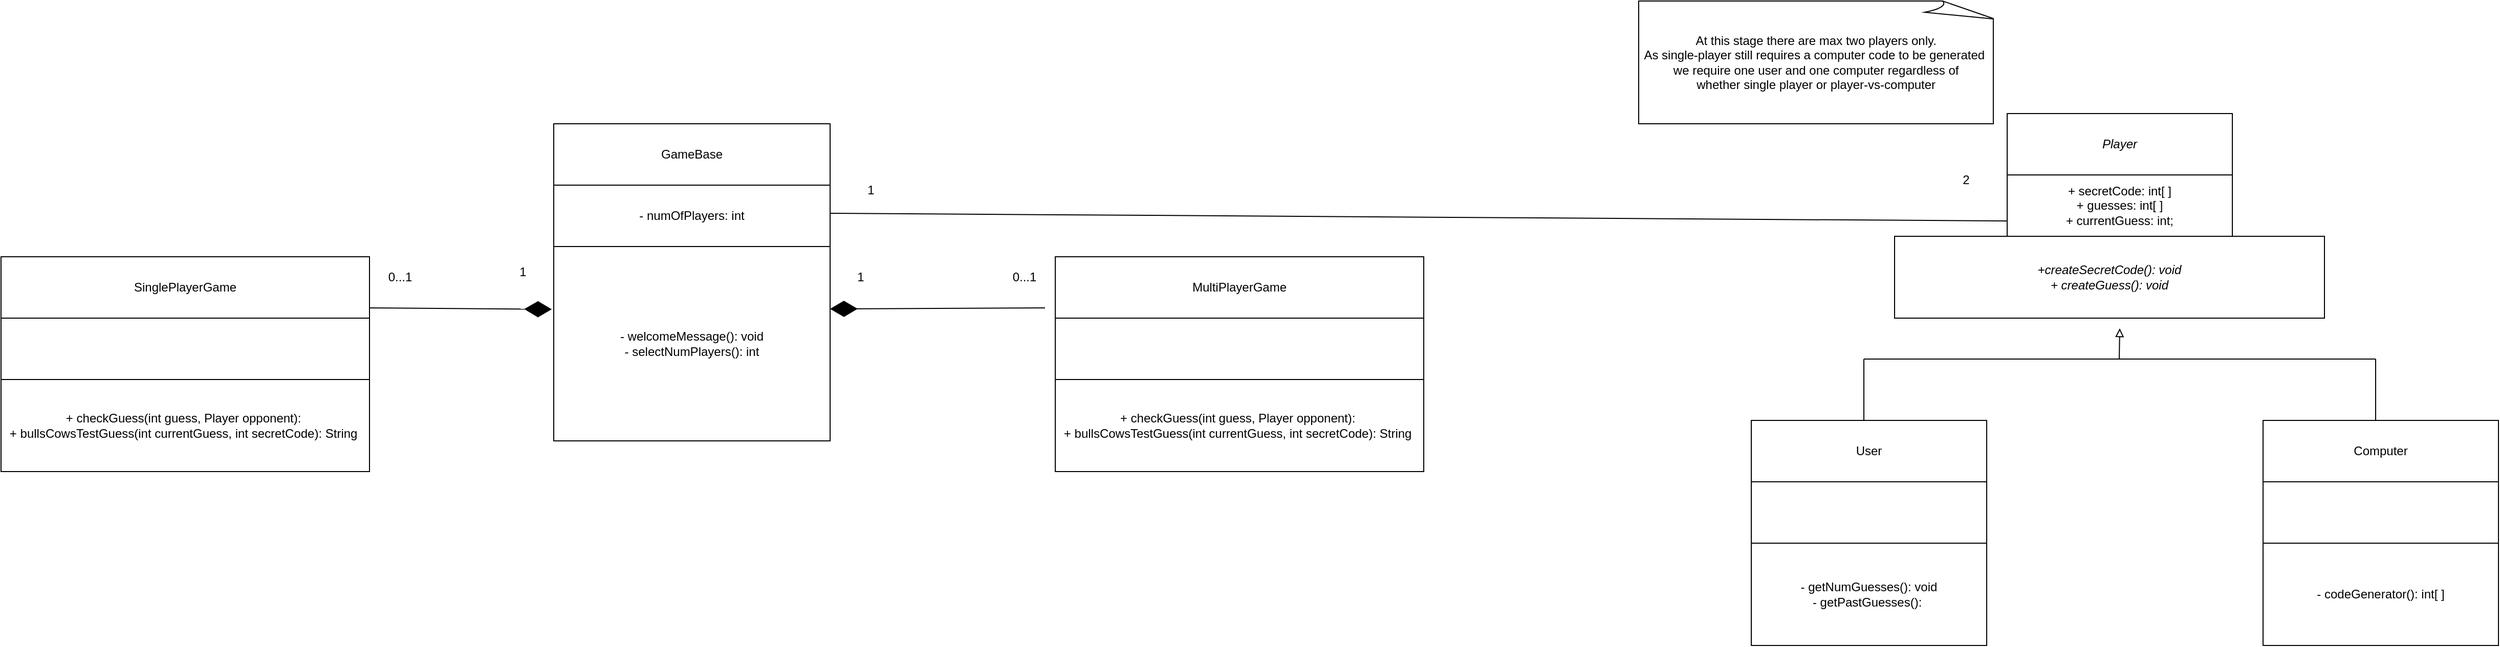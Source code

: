 <mxfile version="24.2.1" type="github">
  <diagram name="Page-1" id="k9EaVZVAbxrQNVvtNwEI">
    <mxGraphModel dx="4047" dy="2107" grid="1" gridSize="10" guides="1" tooltips="1" connect="1" arrows="1" fold="1" page="1" pageScale="1" pageWidth="827" pageHeight="1169" math="0" shadow="0">
      <root>
        <mxCell id="0" />
        <mxCell id="1" parent="0" />
        <mxCell id="YOF9pa97loRDRJes7WbL-1" value="&lt;i&gt;Player&lt;/i&gt;" style="rounded=0;whiteSpace=wrap;html=1;" parent="1" vertex="1">
          <mxGeometry x="330" y="30" width="220" height="60" as="geometry" />
        </mxCell>
        <mxCell id="YOF9pa97loRDRJes7WbL-3" value="+ secretCode: int[ ]&lt;div&gt;+ guesses: int[ ]&lt;/div&gt;&lt;div&gt;+ currentGuess: int;&lt;/div&gt;" style="rounded=0;whiteSpace=wrap;html=1;" parent="1" vertex="1">
          <mxGeometry x="330" y="90" width="220" height="60" as="geometry" />
        </mxCell>
        <mxCell id="YOF9pa97loRDRJes7WbL-4" value="&lt;div&gt;&lt;i&gt;+createSecretCode(): void&lt;/i&gt;&lt;/div&gt;&lt;div&gt;&lt;i&gt;+ createGuess(): void&lt;/i&gt;&lt;/div&gt;" style="rounded=0;whiteSpace=wrap;html=1;" parent="1" vertex="1">
          <mxGeometry x="220" y="150" width="420" height="80" as="geometry" />
        </mxCell>
        <mxCell id="YOF9pa97loRDRJes7WbL-10" value="" style="endArrow=none;html=1;rounded=0;" parent="1" edge="1">
          <mxGeometry width="50" height="50" relative="1" as="geometry">
            <mxPoint x="190" y="330" as="sourcePoint" />
            <mxPoint x="190" y="270" as="targetPoint" />
          </mxGeometry>
        </mxCell>
        <mxCell id="YOF9pa97loRDRJes7WbL-11" value="" style="endArrow=none;html=1;rounded=0;" parent="1" edge="1">
          <mxGeometry width="50" height="50" relative="1" as="geometry">
            <mxPoint x="190" y="270" as="sourcePoint" />
            <mxPoint x="440" y="270" as="targetPoint" />
          </mxGeometry>
        </mxCell>
        <mxCell id="YOF9pa97loRDRJes7WbL-12" value="" style="endArrow=none;html=1;rounded=0;" parent="1" edge="1">
          <mxGeometry width="50" height="50" relative="1" as="geometry">
            <mxPoint x="440" y="270" as="sourcePoint" />
            <mxPoint x="690" y="270" as="targetPoint" />
          </mxGeometry>
        </mxCell>
        <mxCell id="YOF9pa97loRDRJes7WbL-13" value="" style="endArrow=none;html=1;rounded=0;" parent="1" edge="1">
          <mxGeometry width="50" height="50" relative="1" as="geometry">
            <mxPoint x="690" y="330" as="sourcePoint" />
            <mxPoint x="690" y="270" as="targetPoint" />
          </mxGeometry>
        </mxCell>
        <mxCell id="YOF9pa97loRDRJes7WbL-14" value="" style="endArrow=block;html=1;rounded=0;endFill=0;" parent="1" edge="1">
          <mxGeometry width="50" height="50" relative="1" as="geometry">
            <mxPoint x="439.5" y="270" as="sourcePoint" />
            <mxPoint x="440" y="240" as="targetPoint" />
          </mxGeometry>
        </mxCell>
        <mxCell id="YOF9pa97loRDRJes7WbL-16" value="User" style="rounded=0;whiteSpace=wrap;html=1;" parent="1" vertex="1">
          <mxGeometry x="80" y="330" width="230" height="60" as="geometry" />
        </mxCell>
        <mxCell id="YOF9pa97loRDRJes7WbL-18" value="" style="rounded=0;whiteSpace=wrap;html=1;" parent="1" vertex="1">
          <mxGeometry x="80" y="390" width="230" height="60" as="geometry" />
        </mxCell>
        <mxCell id="YOF9pa97loRDRJes7WbL-20" value="- getNumGuesses(): void&lt;br&gt;&lt;div&gt;- getPastGuesses():&amp;nbsp;&lt;br&gt;&lt;/div&gt;" style="rounded=0;whiteSpace=wrap;html=1;" parent="1" vertex="1">
          <mxGeometry x="80" y="450" width="230" height="100" as="geometry" />
        </mxCell>
        <mxCell id="YOF9pa97loRDRJes7WbL-21" value="Computer" style="rounded=0;whiteSpace=wrap;html=1;" parent="1" vertex="1">
          <mxGeometry x="580" y="330" width="230" height="60" as="geometry" />
        </mxCell>
        <mxCell id="YOF9pa97loRDRJes7WbL-22" value="" style="rounded=0;whiteSpace=wrap;html=1;" parent="1" vertex="1">
          <mxGeometry x="580" y="390" width="230" height="60" as="geometry" />
        </mxCell>
        <mxCell id="YOF9pa97loRDRJes7WbL-23" value="- codeGenerator(): int[ ]" style="rounded=0;whiteSpace=wrap;html=1;" parent="1" vertex="1">
          <mxGeometry x="580" y="450" width="230" height="100" as="geometry" />
        </mxCell>
        <mxCell id="YOF9pa97loRDRJes7WbL-24" value="" style="endArrow=none;html=1;rounded=0;entryX=0;entryY=0.75;entryDx=0;entryDy=0;exitX=1;exitY=0.25;exitDx=0;exitDy=0;" parent="1" target="YOF9pa97loRDRJes7WbL-3" edge="1">
          <mxGeometry width="50" height="50" relative="1" as="geometry">
            <mxPoint x="-820" y="127.5" as="sourcePoint" />
            <mxPoint x="330.0" y="132.5" as="targetPoint" />
          </mxGeometry>
        </mxCell>
        <mxCell id="YOF9pa97loRDRJes7WbL-25" value="GameBase" style="rounded=0;whiteSpace=wrap;html=1;" parent="1" vertex="1">
          <mxGeometry x="-1090" y="40" width="270" height="60" as="geometry" />
        </mxCell>
        <mxCell id="YOF9pa97loRDRJes7WbL-26" value="&lt;div&gt;- numOfPlayers: int&lt;/div&gt;" style="rounded=0;whiteSpace=wrap;html=1;" parent="1" vertex="1">
          <mxGeometry x="-1090" y="100" width="270" height="60" as="geometry" />
        </mxCell>
        <mxCell id="YOF9pa97loRDRJes7WbL-27" value="&lt;div&gt;-&amp;nbsp;welcomeMessage(): void&lt;/div&gt;&lt;div&gt;- selectNumPlayers(): int&lt;/div&gt;" style="rounded=0;whiteSpace=wrap;html=1;" parent="1" vertex="1">
          <mxGeometry x="-1090" y="160" width="270" height="190" as="geometry" />
        </mxCell>
        <mxCell id="YOF9pa97loRDRJes7WbL-28" value="1" style="text;html=1;align=center;verticalAlign=middle;whiteSpace=wrap;rounded=0;" parent="1" vertex="1">
          <mxGeometry x="-810" y="90" width="60" height="30" as="geometry" />
        </mxCell>
        <mxCell id="YOF9pa97loRDRJes7WbL-30" value="2" style="text;html=1;align=center;verticalAlign=middle;whiteSpace=wrap;rounded=0;" parent="1" vertex="1">
          <mxGeometry x="260" y="80" width="60" height="30" as="geometry" />
        </mxCell>
        <mxCell id="hQRz_85s9rLfY9cLulfY-1" value="SinglePlayerGame" style="rounded=0;whiteSpace=wrap;html=1;" vertex="1" parent="1">
          <mxGeometry x="-1630" y="170" width="360" height="60" as="geometry" />
        </mxCell>
        <mxCell id="hQRz_85s9rLfY9cLulfY-2" value="" style="rounded=0;whiteSpace=wrap;html=1;" vertex="1" parent="1">
          <mxGeometry x="-1630" y="230" width="360" height="60" as="geometry" />
        </mxCell>
        <mxCell id="hQRz_85s9rLfY9cLulfY-3" value="&lt;div&gt;+ checkGuess(int guess, Player opponent):&amp;nbsp;&lt;/div&gt;&lt;div&gt;+ bullsCowsTestGuess(int currentGuess, int secretCode): String&amp;nbsp;&lt;/div&gt;" style="rounded=0;whiteSpace=wrap;html=1;" vertex="1" parent="1">
          <mxGeometry x="-1630" y="290" width="360" height="90" as="geometry" />
        </mxCell>
        <mxCell id="hQRz_85s9rLfY9cLulfY-4" value="MultiPlayerGame" style="rounded=0;whiteSpace=wrap;html=1;" vertex="1" parent="1">
          <mxGeometry x="-600" y="170" width="360" height="60" as="geometry" />
        </mxCell>
        <mxCell id="hQRz_85s9rLfY9cLulfY-5" value="" style="rounded=0;whiteSpace=wrap;html=1;" vertex="1" parent="1">
          <mxGeometry x="-600" y="230" width="360" height="60" as="geometry" />
        </mxCell>
        <mxCell id="hQRz_85s9rLfY9cLulfY-9" value="&lt;span style=&quot;white-space: nowrap;&quot;&gt;At this stage there are max two players only.&amp;nbsp;&lt;/span&gt;&lt;div&gt;&lt;span style=&quot;text-wrap: nowrap;&quot;&gt;As single-player still requires a computer code&lt;/span&gt;&lt;span style=&quot;white-space: nowrap;&quot;&gt;&amp;nbsp;to be generated&amp;nbsp;&lt;/span&gt;&lt;span style=&quot;white-space: nowrap;&quot;&gt;&amp;nbsp;&lt;/span&gt;&lt;/div&gt;&lt;div&gt;&lt;div style=&quot;white-space: nowrap;&quot;&gt;we require one user and one computer regardless of&amp;nbsp;&lt;/div&gt;&lt;div style=&quot;white-space: nowrap;&quot;&gt;whether single player or player-vs-computer&amp;nbsp;&lt;/div&gt;&lt;/div&gt;" style="whiteSpace=wrap;html=1;shape=mxgraph.basic.document;overflow=visible;" vertex="1" parent="1">
          <mxGeometry x="-30" y="-80" width="350" height="120" as="geometry" />
        </mxCell>
        <mxCell id="hQRz_85s9rLfY9cLulfY-13" value="" style="endArrow=diamondThin;endFill=1;endSize=24;html=1;rounded=0;entryX=1;entryY=0.321;entryDx=0;entryDy=0;entryPerimeter=0;" edge="1" parent="1" target="YOF9pa97loRDRJes7WbL-27">
          <mxGeometry width="160" relative="1" as="geometry">
            <mxPoint x="-610" y="220" as="sourcePoint" />
            <mxPoint x="-640" y="580" as="targetPoint" />
          </mxGeometry>
        </mxCell>
        <mxCell id="hQRz_85s9rLfY9cLulfY-14" value="" style="endArrow=diamondThin;endFill=1;endSize=24;html=1;rounded=0;entryX=-0.007;entryY=0.323;entryDx=0;entryDy=0;entryPerimeter=0;" edge="1" parent="1" target="YOF9pa97loRDRJes7WbL-27">
          <mxGeometry width="160" relative="1" as="geometry">
            <mxPoint x="-1270" y="220" as="sourcePoint" />
            <mxPoint x="-1100" y="221" as="targetPoint" />
          </mxGeometry>
        </mxCell>
        <mxCell id="hQRz_85s9rLfY9cLulfY-15" value="1" style="text;html=1;align=center;verticalAlign=middle;whiteSpace=wrap;rounded=0;" vertex="1" parent="1">
          <mxGeometry x="-820" y="175" width="60" height="30" as="geometry" />
        </mxCell>
        <mxCell id="hQRz_85s9rLfY9cLulfY-16" value="1" style="text;html=1;align=center;verticalAlign=middle;whiteSpace=wrap;rounded=0;" vertex="1" parent="1">
          <mxGeometry x="-1150" y="170" width="60" height="30" as="geometry" />
        </mxCell>
        <mxCell id="hQRz_85s9rLfY9cLulfY-17" value="0...1" style="text;html=1;align=center;verticalAlign=middle;whiteSpace=wrap;rounded=0;" vertex="1" parent="1">
          <mxGeometry x="-1270" y="175" width="60" height="30" as="geometry" />
        </mxCell>
        <mxCell id="hQRz_85s9rLfY9cLulfY-18" value="0...1" style="text;html=1;align=center;verticalAlign=middle;whiteSpace=wrap;rounded=0;" vertex="1" parent="1">
          <mxGeometry x="-660" y="175" width="60" height="30" as="geometry" />
        </mxCell>
        <mxCell id="hQRz_85s9rLfY9cLulfY-19" value="&lt;div&gt;+ checkGuess(int guess, Player opponent):&amp;nbsp;&lt;/div&gt;&lt;div&gt;+ bullsCowsTestGuess(int currentGuess, int secretCode): String&amp;nbsp;&lt;/div&gt;" style="rounded=0;whiteSpace=wrap;html=1;" vertex="1" parent="1">
          <mxGeometry x="-600" y="290" width="360" height="90" as="geometry" />
        </mxCell>
      </root>
    </mxGraphModel>
  </diagram>
</mxfile>
